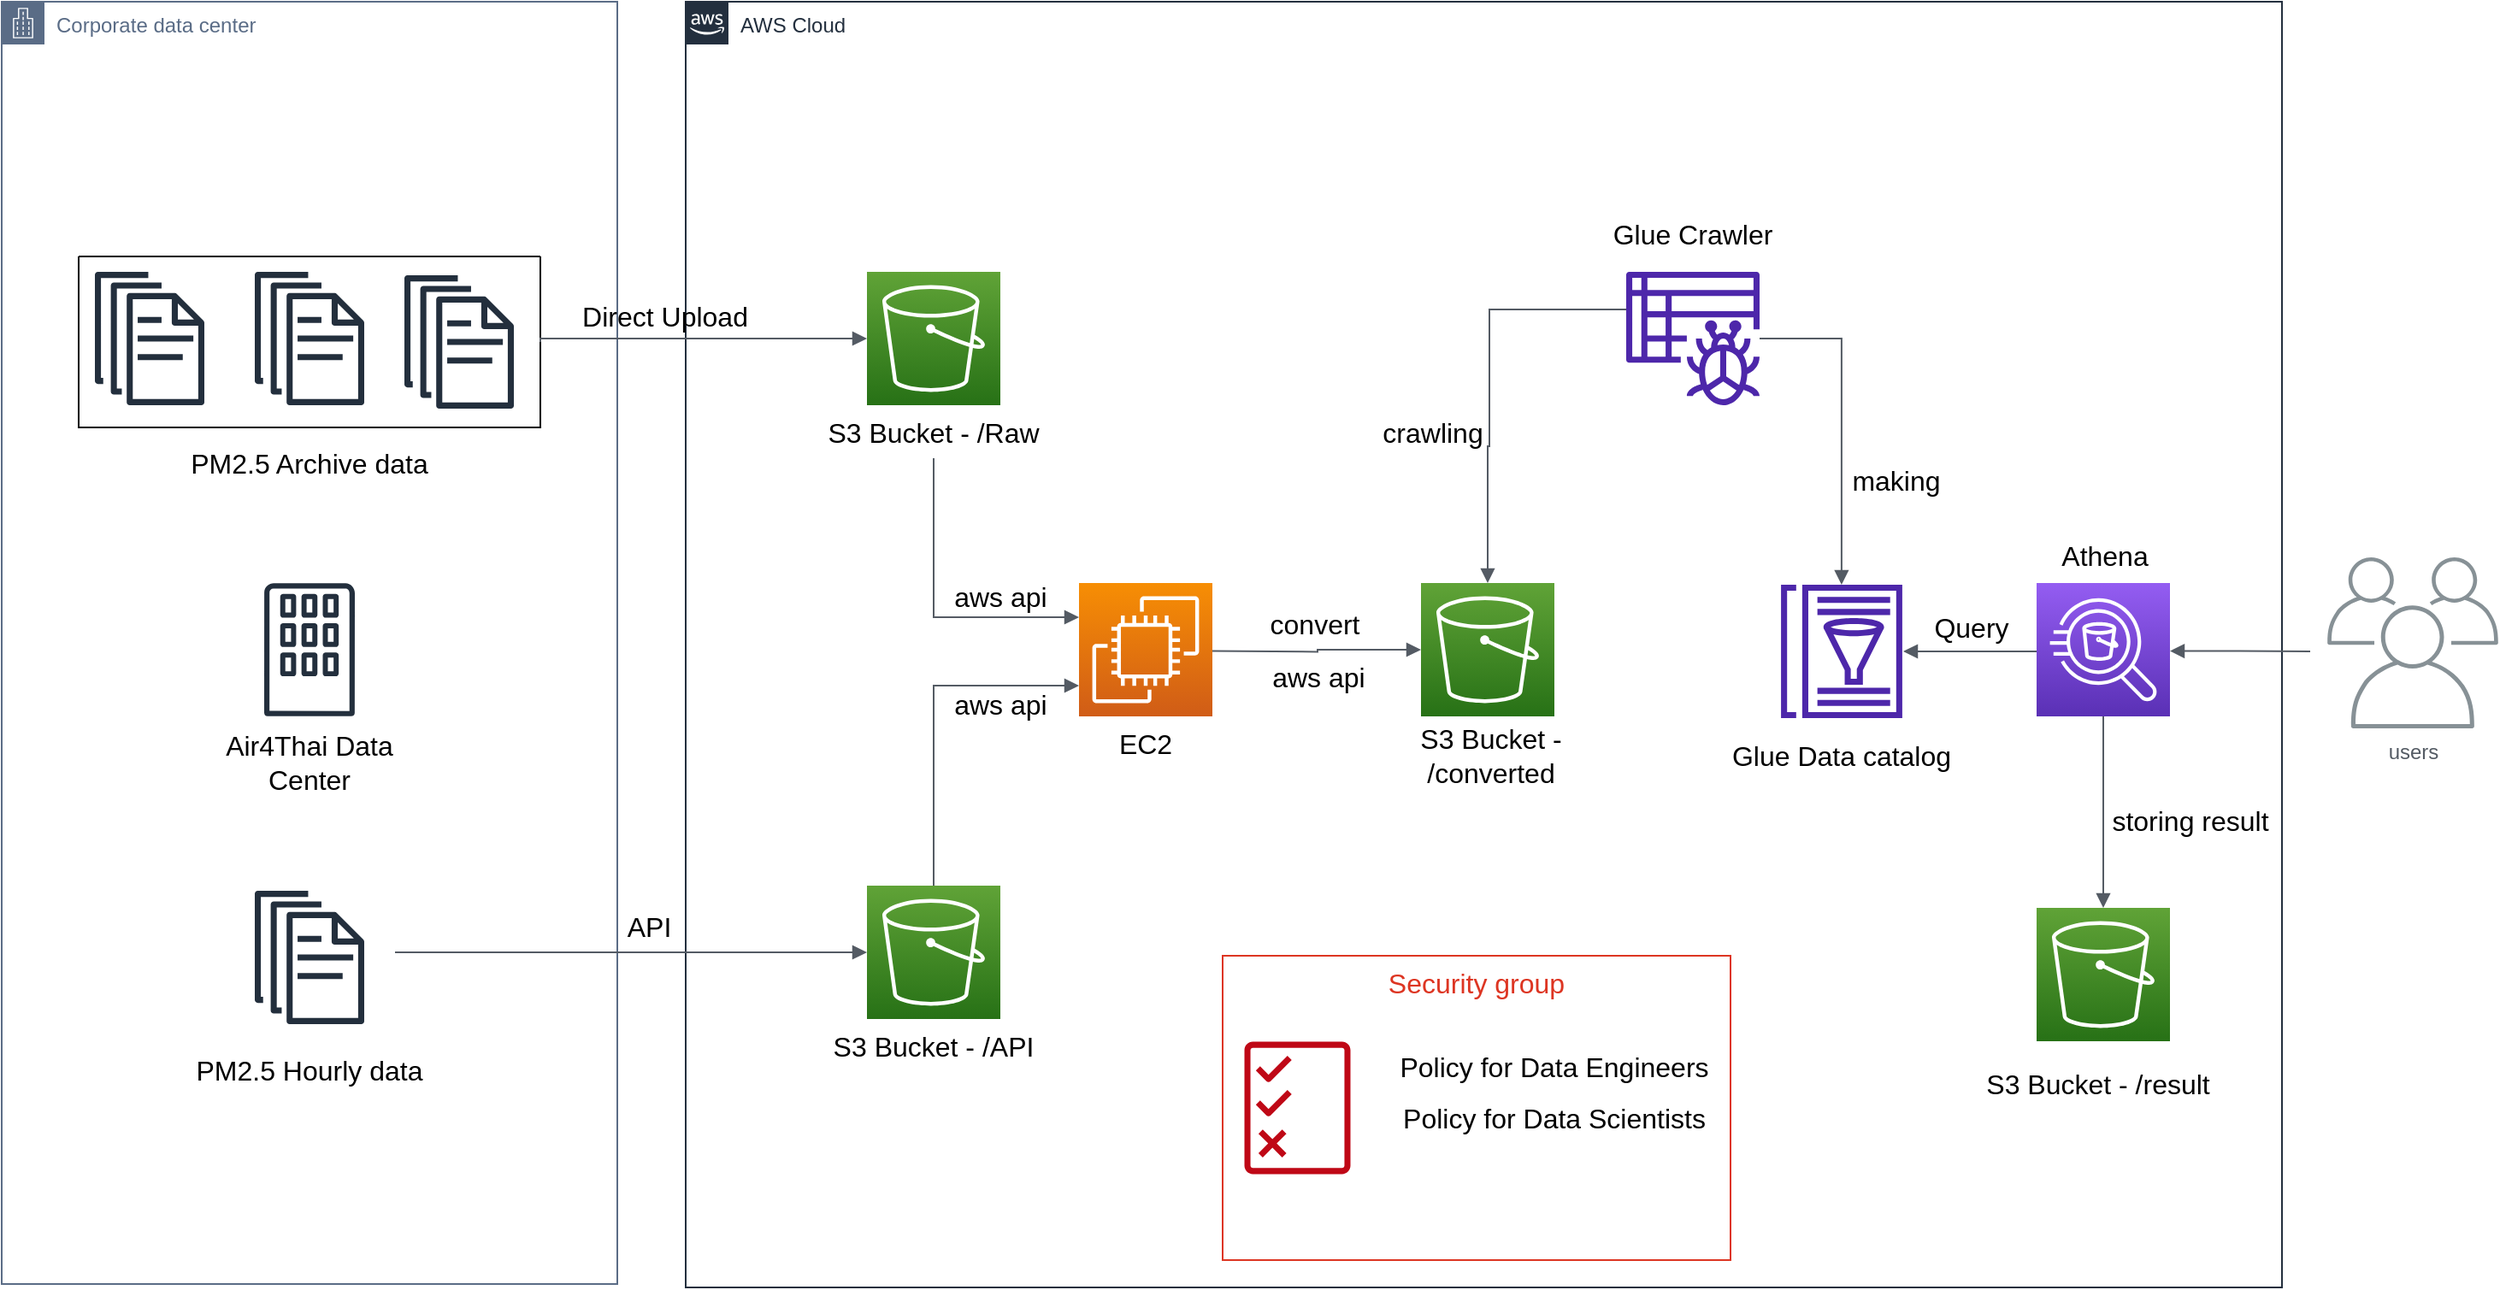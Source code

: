 <mxfile version="17.2.4" type="device"><diagram id="gEvyleHmLBTAgALb40n0" name="Page-1"><mxGraphModel dx="1892" dy="1234" grid="0" gridSize="10" guides="1" tooltips="1" connect="1" arrows="1" fold="1" page="1" pageScale="1" pageWidth="1600" pageHeight="900" math="0" shadow="0"><root><mxCell id="0"/><mxCell id="1" parent="0"/><mxCell id="9GDAy2G7dg4R2Og7YG9F-6" value="users" style="sketch=0;outlineConnect=0;gradientColor=none;fontColor=#545B64;strokeColor=none;fillColor=#879196;dashed=0;verticalLabelPosition=bottom;verticalAlign=top;align=center;html=1;fontSize=12;fontStyle=0;aspect=fixed;shape=mxgraph.aws4.illustration_users;pointerEvents=1" vertex="1" parent="1"><mxGeometry x="1430" y="405" width="100" height="100" as="geometry"/></mxCell><mxCell id="9GDAy2G7dg4R2Og7YG9F-11" value="AWS Cloud" style="points=[[0,0],[0.25,0],[0.5,0],[0.75,0],[1,0],[1,0.25],[1,0.5],[1,0.75],[1,1],[0.75,1],[0.5,1],[0.25,1],[0,1],[0,0.75],[0,0.5],[0,0.25]];outlineConnect=0;gradientColor=none;html=1;whiteSpace=wrap;fontSize=12;fontStyle=0;container=1;pointerEvents=0;collapsible=0;recursiveResize=0;shape=mxgraph.aws4.group;grIcon=mxgraph.aws4.group_aws_cloud_alt;strokeColor=#232F3E;fillColor=none;verticalAlign=top;align=left;spacingLeft=30;fontColor=#232F3E;dashed=0;" vertex="1" parent="1"><mxGeometry x="470" y="80" width="933.5" height="752" as="geometry"/></mxCell><mxCell id="9GDAy2G7dg4R2Og7YG9F-24" value="" style="sketch=0;points=[[0,0,0],[0.25,0,0],[0.5,0,0],[0.75,0,0],[1,0,0],[0,1,0],[0.25,1,0],[0.5,1,0],[0.75,1,0],[1,1,0],[0,0.25,0],[0,0.5,0],[0,0.75,0],[1,0.25,0],[1,0.5,0],[1,0.75,0]];outlineConnect=0;fontColor=#232F3E;gradientColor=#60A337;gradientDirection=north;fillColor=#277116;strokeColor=#ffffff;dashed=0;verticalLabelPosition=bottom;verticalAlign=top;align=center;html=1;fontSize=12;fontStyle=0;aspect=fixed;shape=mxgraph.aws4.resourceIcon;resIcon=mxgraph.aws4.s3;" vertex="1" parent="9GDAy2G7dg4R2Og7YG9F-11"><mxGeometry x="106" y="158" width="78" height="78" as="geometry"/></mxCell><mxCell id="9GDAy2G7dg4R2Og7YG9F-25" value="&lt;font style=&quot;font-size: 16px&quot;&gt;S3 Bucket - /Raw&lt;/font&gt;" style="text;html=1;strokeColor=none;fillColor=none;align=center;verticalAlign=middle;whiteSpace=wrap;rounded=0;" vertex="1" parent="9GDAy2G7dg4R2Og7YG9F-11"><mxGeometry x="73.25" y="237" width="143.5" height="30" as="geometry"/></mxCell><mxCell id="9GDAy2G7dg4R2Og7YG9F-26" value="" style="sketch=0;points=[[0,0,0],[0.25,0,0],[0.5,0,0],[0.75,0,0],[1,0,0],[0,1,0],[0.25,1,0],[0.5,1,0],[0.75,1,0],[1,1,0],[0,0.25,0],[0,0.5,0],[0,0.75,0],[1,0.25,0],[1,0.5,0],[1,0.75,0]];outlineConnect=0;fontColor=#232F3E;gradientColor=#60A337;gradientDirection=north;fillColor=#277116;strokeColor=#ffffff;dashed=0;verticalLabelPosition=bottom;verticalAlign=top;align=center;html=1;fontSize=12;fontStyle=0;aspect=fixed;shape=mxgraph.aws4.resourceIcon;resIcon=mxgraph.aws4.s3;" vertex="1" parent="9GDAy2G7dg4R2Og7YG9F-11"><mxGeometry x="106" y="517" width="78" height="78" as="geometry"/></mxCell><mxCell id="9GDAy2G7dg4R2Og7YG9F-27" value="&lt;font style=&quot;font-size: 16px&quot;&gt;S3 Bucket - /API&lt;/font&gt;" style="text;html=1;strokeColor=none;fillColor=none;align=center;verticalAlign=middle;whiteSpace=wrap;rounded=0;" vertex="1" parent="9GDAy2G7dg4R2Og7YG9F-11"><mxGeometry x="73.25" y="596" width="143.5" height="30" as="geometry"/></mxCell><mxCell id="9GDAy2G7dg4R2Og7YG9F-28" value="" style="sketch=0;points=[[0,0,0],[0.25,0,0],[0.5,0,0],[0.75,0,0],[1,0,0],[0,1,0],[0.25,1,0],[0.5,1,0],[0.75,1,0],[1,1,0],[0,0.25,0],[0,0.5,0],[0,0.75,0],[1,0.25,0],[1,0.5,0],[1,0.75,0]];outlineConnect=0;fontColor=#232F3E;gradientColor=#F78E04;gradientDirection=north;fillColor=#D05C17;strokeColor=#ffffff;dashed=0;verticalLabelPosition=bottom;verticalAlign=top;align=center;html=1;fontSize=12;fontStyle=0;aspect=fixed;shape=mxgraph.aws4.resourceIcon;resIcon=mxgraph.aws4.ec2;" vertex="1" parent="9GDAy2G7dg4R2Og7YG9F-11"><mxGeometry x="230" y="340" width="78" height="78" as="geometry"/></mxCell><mxCell id="9GDAy2G7dg4R2Og7YG9F-29" value="&lt;font style=&quot;font-size: 16px&quot;&gt;EC2&lt;/font&gt;" style="text;html=1;strokeColor=none;fillColor=none;align=center;verticalAlign=middle;whiteSpace=wrap;rounded=0;" vertex="1" parent="9GDAy2G7dg4R2Og7YG9F-11"><mxGeometry x="197.25" y="419" width="143.5" height="30" as="geometry"/></mxCell><mxCell id="9GDAy2G7dg4R2Og7YG9F-31" value="" style="edgeStyle=orthogonalEdgeStyle;html=1;endArrow=block;elbow=vertical;startArrow=none;endFill=1;strokeColor=#545B64;rounded=0;fontSize=16;exitX=0.5;exitY=1;exitDx=0;exitDy=0;" edge="1" parent="9GDAy2G7dg4R2Og7YG9F-11" source="9GDAy2G7dg4R2Og7YG9F-25"><mxGeometry width="100" relative="1" as="geometry"><mxPoint x="150" y="360" as="sourcePoint"/><mxPoint x="230" y="360" as="targetPoint"/><Array as="points"><mxPoint x="145" y="360"/></Array></mxGeometry></mxCell><mxCell id="9GDAy2G7dg4R2Og7YG9F-32" value="" style="edgeStyle=orthogonalEdgeStyle;html=1;endArrow=block;elbow=vertical;startArrow=none;endFill=1;strokeColor=#545B64;rounded=0;fontSize=16;exitX=0.5;exitY=0;exitDx=0;exitDy=0;exitPerimeter=0;" edge="1" parent="9GDAy2G7dg4R2Og7YG9F-11" source="9GDAy2G7dg4R2Og7YG9F-26"><mxGeometry width="100" relative="1" as="geometry"><mxPoint x="130" y="400" as="sourcePoint"/><mxPoint x="230" y="400" as="targetPoint"/><Array as="points"><mxPoint x="145" y="400"/></Array></mxGeometry></mxCell><mxCell id="9GDAy2G7dg4R2Og7YG9F-34" value="" style="sketch=0;points=[[0,0,0],[0.25,0,0],[0.5,0,0],[0.75,0,0],[1,0,0],[0,1,0],[0.25,1,0],[0.5,1,0],[0.75,1,0],[1,1,0],[0,0.25,0],[0,0.5,0],[0,0.75,0],[1,0.25,0],[1,0.5,0],[1,0.75,0]];outlineConnect=0;fontColor=#232F3E;gradientColor=#60A337;gradientDirection=north;fillColor=#277116;strokeColor=#ffffff;dashed=0;verticalLabelPosition=bottom;verticalAlign=top;align=center;html=1;fontSize=12;fontStyle=0;aspect=fixed;shape=mxgraph.aws4.resourceIcon;resIcon=mxgraph.aws4.s3;" vertex="1" parent="9GDAy2G7dg4R2Og7YG9F-11"><mxGeometry x="430" y="340" width="78" height="78" as="geometry"/></mxCell><mxCell id="9GDAy2G7dg4R2Og7YG9F-35" value="" style="edgeStyle=orthogonalEdgeStyle;html=1;endArrow=block;elbow=vertical;startArrow=none;endFill=1;strokeColor=#545B64;rounded=0;fontSize=16;entryX=0;entryY=0.5;entryDx=0;entryDy=0;entryPerimeter=0;" edge="1" parent="9GDAy2G7dg4R2Og7YG9F-11" target="9GDAy2G7dg4R2Og7YG9F-34"><mxGeometry width="100" relative="1" as="geometry"><mxPoint x="308" y="379.72" as="sourcePoint"/><mxPoint x="400" y="380" as="targetPoint"/></mxGeometry></mxCell><mxCell id="9GDAy2G7dg4R2Og7YG9F-37" value="&lt;font style=&quot;font-size: 16px&quot;&gt;S3 Bucket - /converted&lt;/font&gt;" style="text;html=1;strokeColor=none;fillColor=none;align=center;verticalAlign=middle;whiteSpace=wrap;rounded=0;" vertex="1" parent="9GDAy2G7dg4R2Og7YG9F-11"><mxGeometry x="399.25" y="426" width="143.5" height="30" as="geometry"/></mxCell><mxCell id="9GDAy2G7dg4R2Og7YG9F-38" value="" style="sketch=0;points=[[0,0,0],[0.25,0,0],[0.5,0,0],[0.75,0,0],[1,0,0],[0,1,0],[0.25,1,0],[0.5,1,0],[0.75,1,0],[1,1,0],[0,0.25,0],[0,0.5,0],[0,0.75,0],[1,0.25,0],[1,0.5,0],[1,0.75,0]];outlineConnect=0;fontColor=#232F3E;gradientColor=#945DF2;gradientDirection=north;fillColor=#5A30B5;strokeColor=#ffffff;dashed=0;verticalLabelPosition=bottom;verticalAlign=top;align=center;html=1;fontSize=12;fontStyle=0;aspect=fixed;shape=mxgraph.aws4.resourceIcon;resIcon=mxgraph.aws4.athena;" vertex="1" parent="9GDAy2G7dg4R2Og7YG9F-11"><mxGeometry x="790" y="340" width="78" height="78" as="geometry"/></mxCell><mxCell id="9GDAy2G7dg4R2Og7YG9F-41" value="" style="sketch=0;outlineConnect=0;fontColor=#232F3E;gradientColor=none;fillColor=#4D27AA;strokeColor=none;dashed=0;verticalLabelPosition=bottom;verticalAlign=top;align=center;html=1;fontSize=12;fontStyle=0;aspect=fixed;pointerEvents=1;shape=mxgraph.aws4.glue_crawlers;" vertex="1" parent="9GDAy2G7dg4R2Og7YG9F-11"><mxGeometry x="550" y="158" width="78" height="78" as="geometry"/></mxCell><mxCell id="9GDAy2G7dg4R2Og7YG9F-40" value="" style="sketch=0;outlineConnect=0;fontColor=#232F3E;gradientColor=none;fillColor=#4D27AA;strokeColor=none;dashed=0;verticalLabelPosition=bottom;verticalAlign=top;align=center;html=1;fontSize=12;fontStyle=0;aspect=fixed;pointerEvents=1;shape=mxgraph.aws4.glue_data_catalog;" vertex="1" parent="9GDAy2G7dg4R2Og7YG9F-11"><mxGeometry x="640" y="341" width="72" height="78" as="geometry"/></mxCell><mxCell id="9GDAy2G7dg4R2Og7YG9F-42" value="" style="edgeStyle=orthogonalEdgeStyle;html=1;endArrow=none;elbow=vertical;startArrow=block;startFill=1;strokeColor=#545B64;rounded=0;fontSize=16;exitX=0.5;exitY=0;exitDx=0;exitDy=0;exitPerimeter=0;" edge="1" parent="9GDAy2G7dg4R2Og7YG9F-11" source="9GDAy2G7dg4R2Og7YG9F-34"><mxGeometry width="100" relative="1" as="geometry"><mxPoint x="450" y="180" as="sourcePoint"/><mxPoint x="550" y="180" as="targetPoint"/><Array as="points"><mxPoint x="469" y="260"/><mxPoint x="470" y="260"/><mxPoint x="470" y="180"/></Array></mxGeometry></mxCell><mxCell id="9GDAy2G7dg4R2Og7YG9F-43" value="" style="edgeStyle=orthogonalEdgeStyle;html=1;endArrow=block;elbow=vertical;startArrow=none;endFill=1;strokeColor=#545B64;rounded=0;fontSize=16;" edge="1" parent="9GDAy2G7dg4R2Og7YG9F-11" source="9GDAy2G7dg4R2Og7YG9F-41" target="9GDAy2G7dg4R2Og7YG9F-40"><mxGeometry width="100" relative="1" as="geometry"><mxPoint x="542.75" y="379.76" as="sourcePoint"/><mxPoint x="642.75" y="379.76" as="targetPoint"/></mxGeometry></mxCell><mxCell id="9GDAy2G7dg4R2Og7YG9F-45" value="" style="sketch=0;points=[[0,0,0],[0.25,0,0],[0.5,0,0],[0.75,0,0],[1,0,0],[0,1,0],[0.25,1,0],[0.5,1,0],[0.75,1,0],[1,1,0],[0,0.25,0],[0,0.5,0],[0,0.75,0],[1,0.25,0],[1,0.5,0],[1,0.75,0]];outlineConnect=0;fontColor=#232F3E;gradientColor=#60A337;gradientDirection=north;fillColor=#277116;strokeColor=#ffffff;dashed=0;verticalLabelPosition=bottom;verticalAlign=top;align=center;html=1;fontSize=12;fontStyle=0;aspect=fixed;shape=mxgraph.aws4.resourceIcon;resIcon=mxgraph.aws4.s3;" vertex="1" parent="9GDAy2G7dg4R2Og7YG9F-11"><mxGeometry x="790" y="530" width="78" height="78" as="geometry"/></mxCell><mxCell id="9GDAy2G7dg4R2Og7YG9F-46" value="" style="edgeStyle=orthogonalEdgeStyle;html=1;endArrow=block;elbow=vertical;startArrow=none;endFill=1;strokeColor=#545B64;rounded=0;fontSize=16;entryX=0.5;entryY=0;entryDx=0;entryDy=0;entryPerimeter=0;exitX=0.5;exitY=1;exitDx=0;exitDy=0;exitPerimeter=0;" edge="1" parent="9GDAy2G7dg4R2Og7YG9F-11" source="9GDAy2G7dg4R2Og7YG9F-38" target="9GDAy2G7dg4R2Og7YG9F-45"><mxGeometry width="100" relative="1" as="geometry"><mxPoint x="690" y="450" as="sourcePoint"/><mxPoint x="790" y="450" as="targetPoint"/></mxGeometry></mxCell><mxCell id="9GDAy2G7dg4R2Og7YG9F-47" value="&lt;font style=&quot;font-size: 16px&quot;&gt;S3 Bucket - /result&lt;/font&gt;" style="text;html=1;strokeColor=none;fillColor=none;align=center;verticalAlign=middle;whiteSpace=wrap;rounded=0;" vertex="1" parent="9GDAy2G7dg4R2Og7YG9F-11"><mxGeometry x="754" y="618" width="143.5" height="30" as="geometry"/></mxCell><mxCell id="9GDAy2G7dg4R2Og7YG9F-48" value="&lt;font style=&quot;font-size: 16px&quot;&gt;Athena&lt;/font&gt;" style="text;html=1;strokeColor=none;fillColor=none;align=center;verticalAlign=middle;whiteSpace=wrap;rounded=0;" vertex="1" parent="9GDAy2G7dg4R2Og7YG9F-11"><mxGeometry x="758" y="309" width="143.5" height="30" as="geometry"/></mxCell><mxCell id="9GDAy2G7dg4R2Og7YG9F-49" value="&lt;font style=&quot;font-size: 16px&quot;&gt;Glue Data catalog&lt;/font&gt;" style="text;html=1;strokeColor=none;fillColor=none;align=center;verticalAlign=middle;whiteSpace=wrap;rounded=0;" vertex="1" parent="9GDAy2G7dg4R2Og7YG9F-11"><mxGeometry x="604.25" y="426" width="143.5" height="30" as="geometry"/></mxCell><mxCell id="9GDAy2G7dg4R2Og7YG9F-50" value="&lt;font style=&quot;font-size: 16px&quot;&gt;Glue Crawler&lt;/font&gt;" style="text;html=1;strokeColor=none;fillColor=none;align=center;verticalAlign=middle;whiteSpace=wrap;rounded=0;" vertex="1" parent="9GDAy2G7dg4R2Og7YG9F-11"><mxGeometry x="517.25" y="121" width="143.5" height="30" as="geometry"/></mxCell><mxCell id="9GDAy2G7dg4R2Og7YG9F-52" value="" style="edgeStyle=orthogonalEdgeStyle;html=1;endArrow=none;elbow=vertical;startArrow=block;startFill=1;strokeColor=#545B64;rounded=0;fontSize=16;" edge="1" parent="9GDAy2G7dg4R2Og7YG9F-11"><mxGeometry width="100" relative="1" as="geometry"><mxPoint x="868" y="379.81" as="sourcePoint"/><mxPoint x="950" y="380" as="targetPoint"/><Array as="points"><mxPoint x="909" y="380"/><mxPoint x="950" y="380"/></Array></mxGeometry></mxCell><mxCell id="9GDAy2G7dg4R2Og7YG9F-55" value="&lt;span style=&quot;font-size: 16px&quot;&gt;&amp;nbsp;aws api&lt;/span&gt;" style="text;html=1;strokeColor=none;fillColor=none;align=center;verticalAlign=middle;whiteSpace=wrap;rounded=0;" vertex="1" parent="9GDAy2G7dg4R2Og7YG9F-11"><mxGeometry x="110" y="333" width="143.5" height="30" as="geometry"/></mxCell><mxCell id="9GDAy2G7dg4R2Og7YG9F-56" value="&lt;span style=&quot;font-size: 16px&quot;&gt;&amp;nbsp;aws api&lt;/span&gt;" style="text;html=1;strokeColor=none;fillColor=none;align=center;verticalAlign=middle;whiteSpace=wrap;rounded=0;" vertex="1" parent="9GDAy2G7dg4R2Og7YG9F-11"><mxGeometry x="110" y="396" width="143.5" height="30" as="geometry"/></mxCell><mxCell id="9GDAy2G7dg4R2Og7YG9F-57" value="&lt;span style=&quot;font-size: 16px&quot;&gt;convert&lt;/span&gt;" style="text;html=1;strokeColor=none;fillColor=none;align=center;verticalAlign=middle;whiteSpace=wrap;rounded=0;" vertex="1" parent="9GDAy2G7dg4R2Og7YG9F-11"><mxGeometry x="296" y="349" width="143.5" height="30" as="geometry"/></mxCell><mxCell id="9GDAy2G7dg4R2Og7YG9F-58" value="&lt;span style=&quot;font-size: 16px&quot;&gt;&amp;nbsp;aws api&lt;/span&gt;" style="text;html=1;strokeColor=none;fillColor=none;align=center;verticalAlign=middle;whiteSpace=wrap;rounded=0;" vertex="1" parent="9GDAy2G7dg4R2Og7YG9F-11"><mxGeometry x="296" y="380" width="143.5" height="30" as="geometry"/></mxCell><mxCell id="9GDAy2G7dg4R2Og7YG9F-59" value="&lt;span style=&quot;font-size: 16px&quot;&gt;crawling&lt;/span&gt;" style="text;html=1;strokeColor=none;fillColor=none;align=center;verticalAlign=middle;whiteSpace=wrap;rounded=0;" vertex="1" parent="9GDAy2G7dg4R2Og7YG9F-11"><mxGeometry x="364.5" y="237" width="143.5" height="30" as="geometry"/></mxCell><mxCell id="9GDAy2G7dg4R2Og7YG9F-60" value="&lt;span style=&quot;font-size: 16px&quot;&gt;making&lt;/span&gt;" style="text;html=1;strokeColor=none;fillColor=none;align=center;verticalAlign=middle;whiteSpace=wrap;rounded=0;" vertex="1" parent="9GDAy2G7dg4R2Og7YG9F-11"><mxGeometry x="636" y="265" width="143.5" height="30" as="geometry"/></mxCell><mxCell id="9GDAy2G7dg4R2Og7YG9F-61" value="" style="edgeStyle=orthogonalEdgeStyle;html=1;endArrow=none;elbow=vertical;startArrow=block;startFill=1;strokeColor=#545B64;rounded=0;fontSize=16;" edge="1" parent="9GDAy2G7dg4R2Og7YG9F-11"><mxGeometry width="100" relative="1" as="geometry"><mxPoint x="712" y="380" as="sourcePoint"/><mxPoint x="790" y="380" as="targetPoint"/><Array as="points"><mxPoint x="790" y="380"/></Array></mxGeometry></mxCell><mxCell id="9GDAy2G7dg4R2Og7YG9F-62" value="&lt;span style=&quot;font-size: 16px&quot;&gt;Query&lt;/span&gt;" style="text;html=1;strokeColor=none;fillColor=none;align=center;verticalAlign=middle;whiteSpace=wrap;rounded=0;" vertex="1" parent="9GDAy2G7dg4R2Og7YG9F-11"><mxGeometry x="680" y="351" width="143.5" height="30" as="geometry"/></mxCell><mxCell id="9GDAy2G7dg4R2Og7YG9F-64" value="&lt;span style=&quot;font-size: 16px&quot;&gt;storing result&lt;/span&gt;" style="text;html=1;strokeColor=none;fillColor=none;align=center;verticalAlign=middle;whiteSpace=wrap;rounded=0;" vertex="1" parent="9GDAy2G7dg4R2Og7YG9F-11"><mxGeometry x="808" y="464" width="143.5" height="30" as="geometry"/></mxCell><mxCell id="9GDAy2G7dg4R2Og7YG9F-71" value="" style="group" vertex="1" connectable="0" parent="9GDAy2G7dg4R2Og7YG9F-11"><mxGeometry x="314" y="558" width="297" height="178" as="geometry"/></mxCell><mxCell id="9GDAy2G7dg4R2Og7YG9F-66" value="Security group" style="fillColor=none;strokeColor=#DD3522;verticalAlign=top;fontStyle=0;fontColor=#DD3522;fontSize=16;" vertex="1" parent="9GDAy2G7dg4R2Og7YG9F-71"><mxGeometry width="297" height="178" as="geometry"/></mxCell><mxCell id="9GDAy2G7dg4R2Og7YG9F-67" value="" style="sketch=0;outlineConnect=0;fontColor=#232F3E;gradientColor=none;fillColor=#BF0816;strokeColor=none;dashed=0;verticalLabelPosition=bottom;verticalAlign=top;align=center;html=1;fontSize=12;fontStyle=0;aspect=fixed;pointerEvents=1;shape=mxgraph.aws4.permissions;" vertex="1" parent="9GDAy2G7dg4R2Og7YG9F-71"><mxGeometry x="12.75" y="50" width="62" height="78" as="geometry"/></mxCell><mxCell id="9GDAy2G7dg4R2Og7YG9F-68" value="&lt;font style=&quot;font-size: 16px&quot;&gt;Policy for Data Engineers&lt;/font&gt;" style="text;html=1;strokeColor=none;fillColor=none;align=center;verticalAlign=middle;whiteSpace=wrap;rounded=0;" vertex="1" parent="9GDAy2G7dg4R2Og7YG9F-71"><mxGeometry x="98" y="50" width="192" height="30" as="geometry"/></mxCell><mxCell id="9GDAy2G7dg4R2Og7YG9F-69" value="&lt;font style=&quot;font-size: 16px&quot;&gt;Policy for Data Scientists&lt;/font&gt;" style="text;html=1;strokeColor=none;fillColor=none;align=center;verticalAlign=middle;whiteSpace=wrap;rounded=0;" vertex="1" parent="9GDAy2G7dg4R2Og7YG9F-71"><mxGeometry x="98" y="80" width="192" height="30" as="geometry"/></mxCell><mxCell id="9GDAy2G7dg4R2Og7YG9F-12" value="Corporate data center" style="points=[[0,0],[0.25,0],[0.5,0],[0.75,0],[1,0],[1,0.25],[1,0.5],[1,0.75],[1,1],[0.75,1],[0.5,1],[0.25,1],[0,1],[0,0.75],[0,0.5],[0,0.25]];outlineConnect=0;gradientColor=none;html=1;whiteSpace=wrap;fontSize=12;fontStyle=0;container=1;pointerEvents=0;collapsible=0;recursiveResize=0;shape=mxgraph.aws4.group;grIcon=mxgraph.aws4.group_corporate_data_center;strokeColor=#5A6C86;fillColor=none;verticalAlign=top;align=left;spacingLeft=30;fontColor=#5A6C86;dashed=0;" vertex="1" parent="1"><mxGeometry x="70" y="80" width="360" height="750" as="geometry"/></mxCell><mxCell id="9GDAy2G7dg4R2Og7YG9F-13" value="" style="sketch=0;outlineConnect=0;fontColor=#232F3E;gradientColor=none;fillColor=#232F3D;strokeColor=none;dashed=0;verticalLabelPosition=bottom;verticalAlign=top;align=center;html=1;fontSize=12;fontStyle=0;aspect=fixed;pointerEvents=1;shape=mxgraph.aws4.corporate_data_center;" vertex="1" parent="9GDAy2G7dg4R2Og7YG9F-12"><mxGeometry x="153.5" y="340" width="53" height="78" as="geometry"/></mxCell><mxCell id="9GDAy2G7dg4R2Og7YG9F-19" value="" style="group" vertex="1" connectable="0" parent="9GDAy2G7dg4R2Og7YG9F-12"><mxGeometry x="45" y="149" width="270" height="100" as="geometry"/></mxCell><mxCell id="9GDAy2G7dg4R2Og7YG9F-15" value="" style="sketch=0;outlineConnect=0;fontColor=#232F3E;gradientColor=none;fillColor=#232F3D;strokeColor=none;dashed=0;verticalLabelPosition=bottom;verticalAlign=top;align=center;html=1;fontSize=12;fontStyle=0;aspect=fixed;pointerEvents=1;shape=mxgraph.aws4.documents;" vertex="1" parent="9GDAy2G7dg4R2Og7YG9F-19"><mxGeometry x="9.5" y="9" width="64" height="78" as="geometry"/></mxCell><mxCell id="9GDAy2G7dg4R2Og7YG9F-16" value="" style="sketch=0;outlineConnect=0;fontColor=#232F3E;gradientColor=none;fillColor=#232F3D;strokeColor=none;dashed=0;verticalLabelPosition=bottom;verticalAlign=top;align=center;html=1;fontSize=12;fontStyle=0;aspect=fixed;pointerEvents=1;shape=mxgraph.aws4.documents;" vertex="1" parent="9GDAy2G7dg4R2Og7YG9F-19"><mxGeometry x="103" y="9" width="64" height="78" as="geometry"/></mxCell><mxCell id="9GDAy2G7dg4R2Og7YG9F-14" value="" style="sketch=0;outlineConnect=0;fontColor=#232F3E;gradientColor=none;fillColor=#232F3D;strokeColor=none;dashed=0;verticalLabelPosition=bottom;verticalAlign=top;align=center;html=1;fontSize=12;fontStyle=0;aspect=fixed;pointerEvents=1;shape=mxgraph.aws4.documents;" vertex="1" parent="9GDAy2G7dg4R2Og7YG9F-19"><mxGeometry x="190.5" y="11" width="64" height="78" as="geometry"/></mxCell><mxCell id="9GDAy2G7dg4R2Og7YG9F-18" value="" style="swimlane;startSize=0;" vertex="1" parent="9GDAy2G7dg4R2Og7YG9F-19"><mxGeometry width="270" height="100" as="geometry"/></mxCell><mxCell id="9GDAy2G7dg4R2Og7YG9F-20" value="&lt;font style=&quot;font-size: 16px&quot;&gt;PM2.5 Archive data&lt;/font&gt;" style="text;html=1;strokeColor=none;fillColor=none;align=center;verticalAlign=middle;whiteSpace=wrap;rounded=0;" vertex="1" parent="9GDAy2G7dg4R2Og7YG9F-12"><mxGeometry x="108.25" y="255" width="143.5" height="30" as="geometry"/></mxCell><mxCell id="9GDAy2G7dg4R2Og7YG9F-21" value="&lt;font style=&quot;font-size: 16px&quot;&gt;Air4Thai Data Center&lt;/font&gt;" style="text;html=1;strokeColor=none;fillColor=none;align=center;verticalAlign=middle;whiteSpace=wrap;rounded=0;" vertex="1" parent="9GDAy2G7dg4R2Og7YG9F-12"><mxGeometry x="108.25" y="430" width="143.5" height="30" as="geometry"/></mxCell><mxCell id="9GDAy2G7dg4R2Og7YG9F-9" value="" style="sketch=0;outlineConnect=0;fontColor=#232F3E;gradientColor=none;fillColor=#232F3D;strokeColor=none;dashed=0;verticalLabelPosition=bottom;verticalAlign=top;align=center;html=1;fontSize=12;fontStyle=0;aspect=fixed;pointerEvents=1;shape=mxgraph.aws4.documents;" vertex="1" parent="9GDAy2G7dg4R2Og7YG9F-12"><mxGeometry x="148" y="520" width="64" height="78" as="geometry"/></mxCell><mxCell id="9GDAy2G7dg4R2Og7YG9F-22" value="&lt;font style=&quot;font-size: 16px&quot;&gt;PM2.5 Hourly data&lt;/font&gt;" style="text;html=1;strokeColor=none;fillColor=none;align=center;verticalAlign=middle;whiteSpace=wrap;rounded=0;" vertex="1" parent="9GDAy2G7dg4R2Og7YG9F-12"><mxGeometry x="108.25" y="610" width="143.5" height="30" as="geometry"/></mxCell><mxCell id="9GDAy2G7dg4R2Og7YG9F-33" value="" style="edgeStyle=orthogonalEdgeStyle;html=1;endArrow=block;elbow=vertical;startArrow=none;endFill=1;strokeColor=#545B64;rounded=0;fontSize=16;entryX=0;entryY=0.5;entryDx=0;entryDy=0;entryPerimeter=0;" edge="1" parent="9GDAy2G7dg4R2Og7YG9F-12" target="9GDAy2G7dg4R2Og7YG9F-26"><mxGeometry width="100" relative="1" as="geometry"><mxPoint x="230" y="556" as="sourcePoint"/><mxPoint x="330" y="570" as="targetPoint"/><Array as="points"><mxPoint x="230" y="556"/></Array></mxGeometry></mxCell><mxCell id="9GDAy2G7dg4R2Og7YG9F-23" value="" style="edgeStyle=orthogonalEdgeStyle;html=1;endArrow=block;elbow=vertical;startArrow=none;endFill=1;strokeColor=#545B64;rounded=0;fontSize=16;exitX=1;exitY=0.5;exitDx=0;exitDy=0;entryX=0;entryY=0.5;entryDx=0;entryDy=0;entryPerimeter=0;" edge="1" parent="1" source="9GDAy2G7dg4R2Og7YG9F-18" target="9GDAy2G7dg4R2Og7YG9F-24"><mxGeometry width="100" relative="1" as="geometry"><mxPoint x="586" y="465" as="sourcePoint"/><mxPoint x="545" y="279" as="targetPoint"/><Array as="points"><mxPoint x="385" y="277"/></Array></mxGeometry></mxCell><mxCell id="9GDAy2G7dg4R2Og7YG9F-53" value="&lt;span style=&quot;font-size: 16px&quot;&gt;Direct Upload&lt;/span&gt;" style="text;html=1;strokeColor=none;fillColor=none;align=center;verticalAlign=middle;whiteSpace=wrap;rounded=0;" vertex="1" parent="1"><mxGeometry x="386" y="249" width="143.5" height="30" as="geometry"/></mxCell><mxCell id="9GDAy2G7dg4R2Og7YG9F-54" value="&lt;span style=&quot;font-size: 16px&quot;&gt;API&amp;nbsp;&lt;/span&gt;" style="text;html=1;strokeColor=none;fillColor=none;align=center;verticalAlign=middle;whiteSpace=wrap;rounded=0;" vertex="1" parent="1"><mxGeometry x="379" y="606" width="143.5" height="30" as="geometry"/></mxCell></root></mxGraphModel></diagram></mxfile>